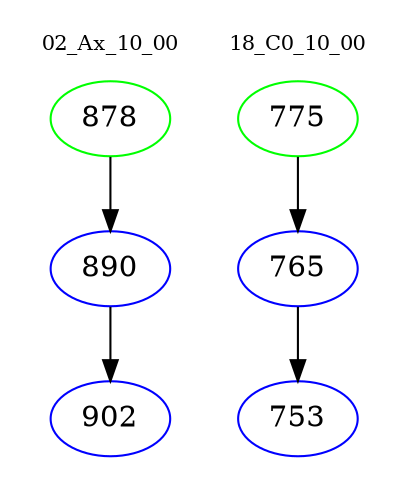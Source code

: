 digraph{
subgraph cluster_0 {
color = white
label = "02_Ax_10_00";
fontsize=10;
T0_878 [label="878", color="green"]
T0_878 -> T0_890 [color="black"]
T0_890 [label="890", color="blue"]
T0_890 -> T0_902 [color="black"]
T0_902 [label="902", color="blue"]
}
subgraph cluster_1 {
color = white
label = "18_C0_10_00";
fontsize=10;
T1_775 [label="775", color="green"]
T1_775 -> T1_765 [color="black"]
T1_765 [label="765", color="blue"]
T1_765 -> T1_753 [color="black"]
T1_753 [label="753", color="blue"]
}
}
